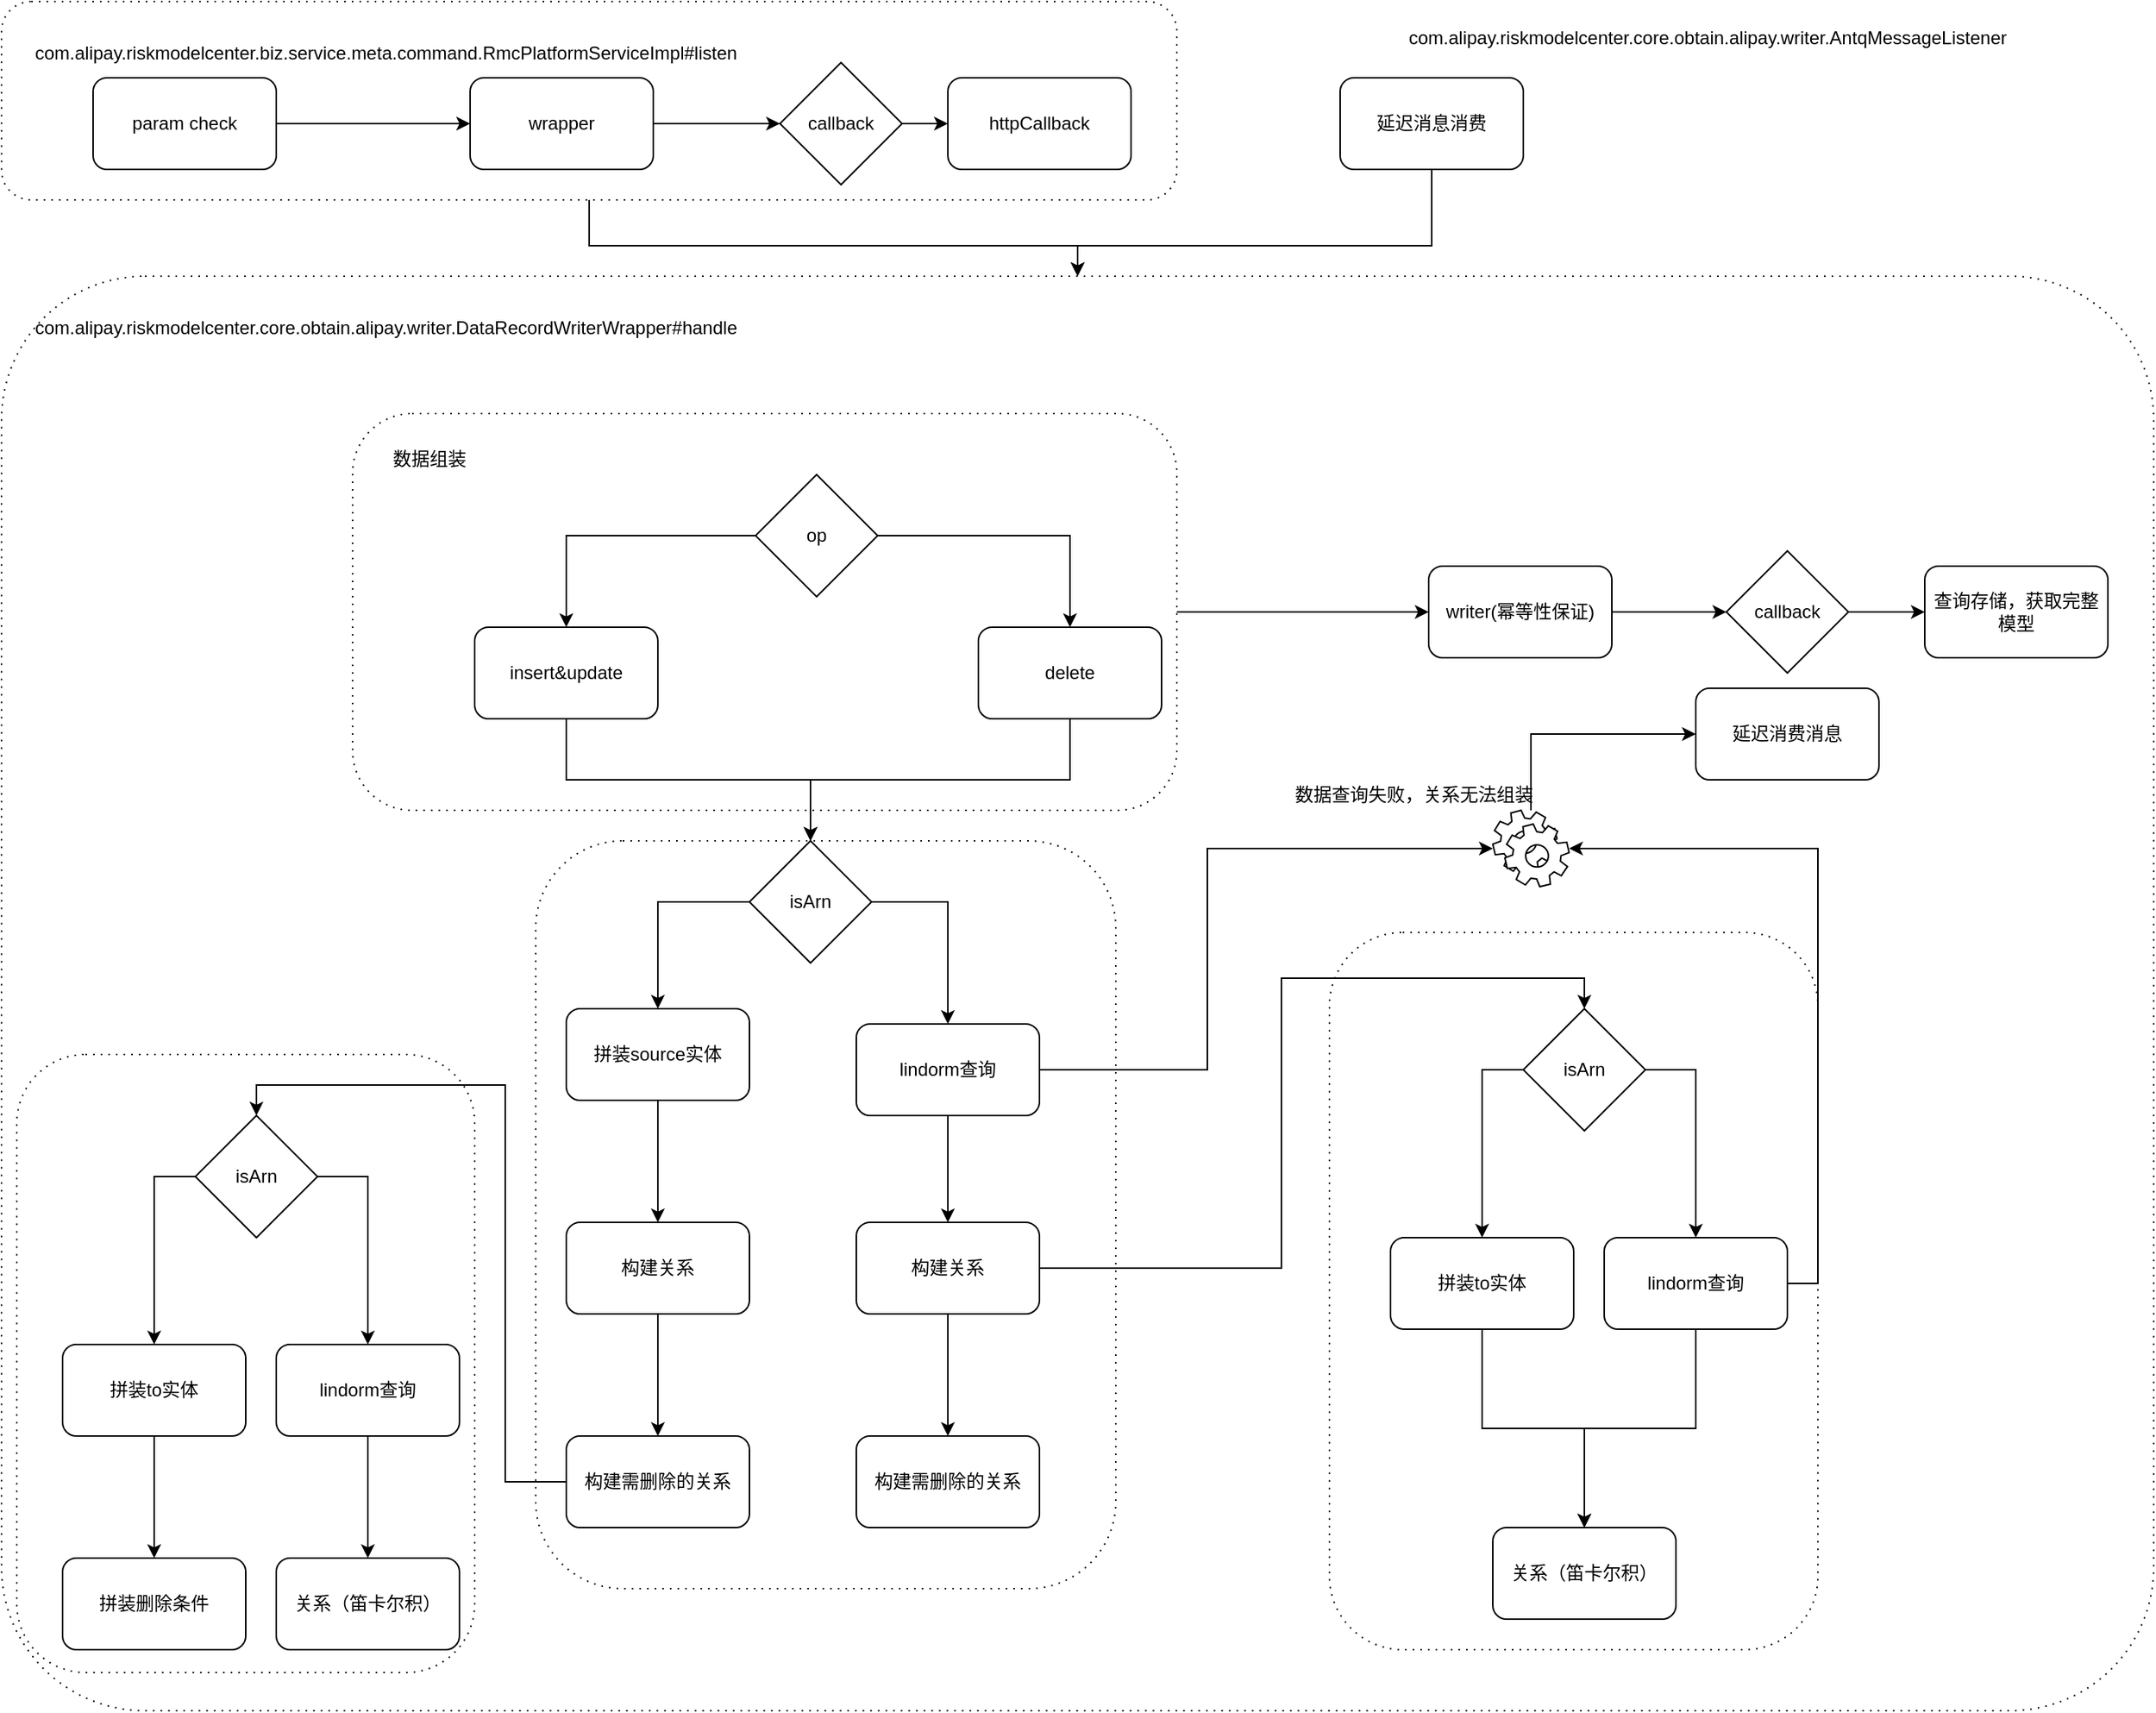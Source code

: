 <mxfile version="12.8.9" type="github">
  <diagram id="tU7GGXDOQl9qi68rUjp4" name="Page-1">
    <mxGraphModel dx="2123" dy="736" grid="1" gridSize="10" guides="1" tooltips="1" connect="1" arrows="1" fold="1" page="1" pageScale="1" pageWidth="827" pageHeight="1169" math="0" shadow="0">
      <root>
        <mxCell id="0" />
        <mxCell id="1" parent="0" />
        <mxCell id="1JGGzkMVSnnj-WmSW3Wc-69" value="" style="shape=ext;rounded=1;html=1;whiteSpace=wrap;dashed=1;dashPattern=1 4;arcSize=10;" vertex="1" parent="1">
          <mxGeometry x="-780" y="210" width="1410" height="940" as="geometry" />
        </mxCell>
        <mxCell id="1JGGzkMVSnnj-WmSW3Wc-93" value="" style="shape=ext;rounded=1;html=1;whiteSpace=wrap;dashed=1;dashPattern=1 4;" vertex="1" parent="1">
          <mxGeometry x="-770" y="720" width="300" height="405" as="geometry" />
        </mxCell>
        <mxCell id="1JGGzkMVSnnj-WmSW3Wc-94" value="" style="shape=ext;rounded=1;html=1;whiteSpace=wrap;dashed=1;dashPattern=1 4;" vertex="1" parent="1">
          <mxGeometry x="90" y="640" width="320" height="470" as="geometry" />
        </mxCell>
        <mxCell id="1JGGzkMVSnnj-WmSW3Wc-92" value="" style="shape=ext;rounded=1;html=1;whiteSpace=wrap;dashed=1;dashPattern=1 4;" vertex="1" parent="1">
          <mxGeometry x="-430" y="580" width="380" height="490" as="geometry" />
        </mxCell>
        <mxCell id="1JGGzkMVSnnj-WmSW3Wc-75" style="edgeStyle=orthogonalEdgeStyle;rounded=0;orthogonalLoop=1;jettySize=auto;html=1;exitX=1;exitY=0.5;exitDx=0;exitDy=0;entryX=0;entryY=0.5;entryDx=0;entryDy=0;" edge="1" parent="1" source="1JGGzkMVSnnj-WmSW3Wc-73" target="1JGGzkMVSnnj-WmSW3Wc-72">
          <mxGeometry relative="1" as="geometry" />
        </mxCell>
        <mxCell id="1JGGzkMVSnnj-WmSW3Wc-77" style="edgeStyle=orthogonalEdgeStyle;rounded=0;orthogonalLoop=1;jettySize=auto;html=1;entryX=0;entryY=0.5;entryDx=0;entryDy=0;" edge="1" parent="1" source="1JGGzkMVSnnj-WmSW3Wc-64" target="1JGGzkMVSnnj-WmSW3Wc-76">
          <mxGeometry relative="1" as="geometry">
            <Array as="points">
              <mxPoint x="222" y="510" />
            </Array>
          </mxGeometry>
        </mxCell>
        <mxCell id="1JGGzkMVSnnj-WmSW3Wc-73" value="" style="shape=ext;rounded=1;html=1;whiteSpace=wrap;dashed=1;dashPattern=1 4;" vertex="1" parent="1">
          <mxGeometry x="-550" y="300" width="540" height="260" as="geometry" />
        </mxCell>
        <mxCell id="1JGGzkMVSnnj-WmSW3Wc-91" style="edgeStyle=orthogonalEdgeStyle;rounded=0;orthogonalLoop=1;jettySize=auto;html=1;exitX=0.5;exitY=1;exitDx=0;exitDy=0;entryX=0.5;entryY=0;entryDx=0;entryDy=0;" edge="1" parent="1" source="1JGGzkMVSnnj-WmSW3Wc-61" target="1JGGzkMVSnnj-WmSW3Wc-69">
          <mxGeometry relative="1" as="geometry">
            <Array as="points">
              <mxPoint x="-395" y="190" />
              <mxPoint x="-75" y="190" />
            </Array>
          </mxGeometry>
        </mxCell>
        <mxCell id="1JGGzkMVSnnj-WmSW3Wc-61" value="" style="shape=ext;rounded=1;html=1;whiteSpace=wrap;dashed=1;dashPattern=1 4;" vertex="1" parent="1">
          <mxGeometry x="-780" y="30" width="770" height="130" as="geometry" />
        </mxCell>
        <mxCell id="1JGGzkMVSnnj-WmSW3Wc-6" style="edgeStyle=orthogonalEdgeStyle;rounded=0;orthogonalLoop=1;jettySize=auto;html=1;exitX=1;exitY=0.5;exitDx=0;exitDy=0;entryX=0;entryY=0.5;entryDx=0;entryDy=0;" edge="1" parent="1" source="1JGGzkMVSnnj-WmSW3Wc-1" target="1JGGzkMVSnnj-WmSW3Wc-2">
          <mxGeometry relative="1" as="geometry" />
        </mxCell>
        <mxCell id="1JGGzkMVSnnj-WmSW3Wc-1" value="param check" style="rounded=1;whiteSpace=wrap;html=1;" vertex="1" parent="1">
          <mxGeometry x="-720" y="80" width="120" height="60" as="geometry" />
        </mxCell>
        <mxCell id="1JGGzkMVSnnj-WmSW3Wc-86" value="" style="edgeStyle=orthogonalEdgeStyle;rounded=0;orthogonalLoop=1;jettySize=auto;html=1;" edge="1" parent="1" source="1JGGzkMVSnnj-WmSW3Wc-2" target="1JGGzkMVSnnj-WmSW3Wc-84">
          <mxGeometry relative="1" as="geometry" />
        </mxCell>
        <mxCell id="1JGGzkMVSnnj-WmSW3Wc-2" value="wrapper" style="rounded=1;whiteSpace=wrap;html=1;" vertex="1" parent="1">
          <mxGeometry x="-473" y="80" width="120" height="60" as="geometry" />
        </mxCell>
        <mxCell id="1JGGzkMVSnnj-WmSW3Wc-29" style="edgeStyle=orthogonalEdgeStyle;rounded=0;orthogonalLoop=1;jettySize=auto;html=1;exitX=0.5;exitY=1;exitDx=0;exitDy=0;entryX=0.5;entryY=0;entryDx=0;entryDy=0;" edge="1" parent="1" source="1JGGzkMVSnnj-WmSW3Wc-8" target="1JGGzkMVSnnj-WmSW3Wc-16">
          <mxGeometry relative="1" as="geometry" />
        </mxCell>
        <mxCell id="1JGGzkMVSnnj-WmSW3Wc-8" value="insert&amp;amp;update" style="rounded=1;whiteSpace=wrap;html=1;" vertex="1" parent="1">
          <mxGeometry x="-470" y="440" width="120" height="60" as="geometry" />
        </mxCell>
        <mxCell id="1JGGzkMVSnnj-WmSW3Wc-3" value="httpCallback" style="rounded=1;whiteSpace=wrap;html=1;" vertex="1" parent="1">
          <mxGeometry x="-160" y="80" width="120" height="60" as="geometry" />
        </mxCell>
        <mxCell id="1JGGzkMVSnnj-WmSW3Wc-13" style="edgeStyle=orthogonalEdgeStyle;rounded=0;orthogonalLoop=1;jettySize=auto;html=1;exitX=0;exitY=0.5;exitDx=0;exitDy=0;entryX=0.5;entryY=0;entryDx=0;entryDy=0;" edge="1" parent="1" source="1JGGzkMVSnnj-WmSW3Wc-10" target="1JGGzkMVSnnj-WmSW3Wc-8">
          <mxGeometry relative="1" as="geometry" />
        </mxCell>
        <mxCell id="1JGGzkMVSnnj-WmSW3Wc-14" style="edgeStyle=orthogonalEdgeStyle;rounded=0;orthogonalLoop=1;jettySize=auto;html=1;exitX=1;exitY=0.5;exitDx=0;exitDy=0;entryX=0.5;entryY=0;entryDx=0;entryDy=0;" edge="1" parent="1" source="1JGGzkMVSnnj-WmSW3Wc-10" target="1JGGzkMVSnnj-WmSW3Wc-12">
          <mxGeometry relative="1" as="geometry" />
        </mxCell>
        <mxCell id="1JGGzkMVSnnj-WmSW3Wc-10" value="op" style="rhombus;whiteSpace=wrap;html=1;" vertex="1" parent="1">
          <mxGeometry x="-286" y="340" width="80" height="80" as="geometry" />
        </mxCell>
        <mxCell id="1JGGzkMVSnnj-WmSW3Wc-32" style="edgeStyle=orthogonalEdgeStyle;rounded=0;orthogonalLoop=1;jettySize=auto;html=1;exitX=0.5;exitY=1;exitDx=0;exitDy=0;entryX=0.5;entryY=0;entryDx=0;entryDy=0;" edge="1" parent="1" source="1JGGzkMVSnnj-WmSW3Wc-12" target="1JGGzkMVSnnj-WmSW3Wc-16">
          <mxGeometry relative="1" as="geometry" />
        </mxCell>
        <mxCell id="1JGGzkMVSnnj-WmSW3Wc-12" value="delete" style="rounded=1;whiteSpace=wrap;html=1;" vertex="1" parent="1">
          <mxGeometry x="-140" y="440" width="120" height="60" as="geometry" />
        </mxCell>
        <mxCell id="1JGGzkMVSnnj-WmSW3Wc-17" style="edgeStyle=orthogonalEdgeStyle;rounded=0;orthogonalLoop=1;jettySize=auto;html=1;exitX=0;exitY=0.5;exitDx=0;exitDy=0;" edge="1" parent="1" source="1JGGzkMVSnnj-WmSW3Wc-16" target="1JGGzkMVSnnj-WmSW3Wc-18">
          <mxGeometry relative="1" as="geometry">
            <mxPoint x="-420" y="780" as="targetPoint" />
          </mxGeometry>
        </mxCell>
        <mxCell id="1JGGzkMVSnnj-WmSW3Wc-20" style="edgeStyle=orthogonalEdgeStyle;rounded=0;orthogonalLoop=1;jettySize=auto;html=1;exitX=1;exitY=0.5;exitDx=0;exitDy=0;entryX=0.5;entryY=0;entryDx=0;entryDy=0;" edge="1" parent="1" source="1JGGzkMVSnnj-WmSW3Wc-16" target="1JGGzkMVSnnj-WmSW3Wc-36">
          <mxGeometry relative="1" as="geometry">
            <mxPoint x="-160" y="720" as="targetPoint" />
          </mxGeometry>
        </mxCell>
        <mxCell id="1JGGzkMVSnnj-WmSW3Wc-16" value="isArn" style="rhombus;whiteSpace=wrap;html=1;" vertex="1" parent="1">
          <mxGeometry x="-290" y="580" width="80" height="80" as="geometry" />
        </mxCell>
        <mxCell id="1JGGzkMVSnnj-WmSW3Wc-22" value="" style="edgeStyle=orthogonalEdgeStyle;rounded=0;orthogonalLoop=1;jettySize=auto;html=1;" edge="1" parent="1" source="1JGGzkMVSnnj-WmSW3Wc-18" target="1JGGzkMVSnnj-WmSW3Wc-21">
          <mxGeometry relative="1" as="geometry" />
        </mxCell>
        <mxCell id="1JGGzkMVSnnj-WmSW3Wc-18" value="拼装source实体" style="rounded=1;whiteSpace=wrap;html=1;" vertex="1" parent="1">
          <mxGeometry x="-410" y="690" width="120" height="60" as="geometry" />
        </mxCell>
        <mxCell id="1JGGzkMVSnnj-WmSW3Wc-24" value="" style="edgeStyle=orthogonalEdgeStyle;rounded=0;orthogonalLoop=1;jettySize=auto;html=1;" edge="1" parent="1" source="1JGGzkMVSnnj-WmSW3Wc-21" target="1JGGzkMVSnnj-WmSW3Wc-23">
          <mxGeometry relative="1" as="geometry" />
        </mxCell>
        <mxCell id="1JGGzkMVSnnj-WmSW3Wc-21" value="构建关系" style="rounded=1;whiteSpace=wrap;html=1;" vertex="1" parent="1">
          <mxGeometry x="-410" y="830" width="120" height="60" as="geometry" />
        </mxCell>
        <mxCell id="1JGGzkMVSnnj-WmSW3Wc-53" style="edgeStyle=orthogonalEdgeStyle;rounded=0;orthogonalLoop=1;jettySize=auto;html=1;exitX=0;exitY=0.5;exitDx=0;exitDy=0;entryX=0.5;entryY=0;entryDx=0;entryDy=0;" edge="1" parent="1" source="1JGGzkMVSnnj-WmSW3Wc-23" target="1JGGzkMVSnnj-WmSW3Wc-47">
          <mxGeometry relative="1" as="geometry">
            <Array as="points">
              <mxPoint x="-450" y="1000" />
              <mxPoint x="-450" y="740" />
              <mxPoint x="-613" y="740" />
            </Array>
          </mxGeometry>
        </mxCell>
        <mxCell id="1JGGzkMVSnnj-WmSW3Wc-23" value="构建需删除的关系" style="rounded=1;whiteSpace=wrap;html=1;" vertex="1" parent="1">
          <mxGeometry x="-410" y="970" width="120" height="60" as="geometry" />
        </mxCell>
        <mxCell id="1JGGzkMVSnnj-WmSW3Wc-28" value="" style="edgeStyle=orthogonalEdgeStyle;rounded=0;orthogonalLoop=1;jettySize=auto;html=1;" edge="1" parent="1" source="1JGGzkMVSnnj-WmSW3Wc-25" target="1JGGzkMVSnnj-WmSW3Wc-27">
          <mxGeometry relative="1" as="geometry" />
        </mxCell>
        <mxCell id="1JGGzkMVSnnj-WmSW3Wc-33" style="edgeStyle=orthogonalEdgeStyle;rounded=0;orthogonalLoop=1;jettySize=auto;html=1;exitX=1;exitY=0.5;exitDx=0;exitDy=0;entryX=0.5;entryY=0;entryDx=0;entryDy=0;" edge="1" parent="1" source="1JGGzkMVSnnj-WmSW3Wc-25" target="1JGGzkMVSnnj-WmSW3Wc-35">
          <mxGeometry relative="1" as="geometry">
            <mxPoint x="47" y="760" as="targetPoint" />
          </mxGeometry>
        </mxCell>
        <mxCell id="1JGGzkMVSnnj-WmSW3Wc-25" value="构建关系" style="rounded=1;whiteSpace=wrap;html=1;" vertex="1" parent="1">
          <mxGeometry x="-220" y="830" width="120" height="60" as="geometry" />
        </mxCell>
        <mxCell id="1JGGzkMVSnnj-WmSW3Wc-27" value="构建需删除的关系" style="rounded=1;whiteSpace=wrap;html=1;" vertex="1" parent="1">
          <mxGeometry x="-220" y="970" width="120" height="60" as="geometry" />
        </mxCell>
        <mxCell id="1JGGzkMVSnnj-WmSW3Wc-38" style="edgeStyle=orthogonalEdgeStyle;rounded=0;orthogonalLoop=1;jettySize=auto;html=1;exitX=0;exitY=0.5;exitDx=0;exitDy=0;entryX=0.5;entryY=0;entryDx=0;entryDy=0;" edge="1" parent="1" source="1JGGzkMVSnnj-WmSW3Wc-35" target="1JGGzkMVSnnj-WmSW3Wc-39">
          <mxGeometry relative="1" as="geometry">
            <mxPoint x="190" y="840" as="targetPoint" />
          </mxGeometry>
        </mxCell>
        <mxCell id="1JGGzkMVSnnj-WmSW3Wc-41" style="edgeStyle=orthogonalEdgeStyle;rounded=0;orthogonalLoop=1;jettySize=auto;html=1;exitX=1;exitY=0.5;exitDx=0;exitDy=0;entryX=0.5;entryY=0;entryDx=0;entryDy=0;" edge="1" parent="1" source="1JGGzkMVSnnj-WmSW3Wc-35" target="1JGGzkMVSnnj-WmSW3Wc-40">
          <mxGeometry relative="1" as="geometry" />
        </mxCell>
        <mxCell id="1JGGzkMVSnnj-WmSW3Wc-35" value="isArn" style="rhombus;whiteSpace=wrap;html=1;" vertex="1" parent="1">
          <mxGeometry x="217" y="690" width="80" height="80" as="geometry" />
        </mxCell>
        <mxCell id="1JGGzkMVSnnj-WmSW3Wc-37" style="edgeStyle=orthogonalEdgeStyle;rounded=0;orthogonalLoop=1;jettySize=auto;html=1;exitX=0.5;exitY=1;exitDx=0;exitDy=0;entryX=0.5;entryY=0;entryDx=0;entryDy=0;" edge="1" parent="1" source="1JGGzkMVSnnj-WmSW3Wc-36" target="1JGGzkMVSnnj-WmSW3Wc-25">
          <mxGeometry relative="1" as="geometry" />
        </mxCell>
        <mxCell id="1JGGzkMVSnnj-WmSW3Wc-65" style="edgeStyle=orthogonalEdgeStyle;rounded=0;orthogonalLoop=1;jettySize=auto;html=1;exitX=1;exitY=0.5;exitDx=0;exitDy=0;" edge="1" parent="1" source="1JGGzkMVSnnj-WmSW3Wc-36" target="1JGGzkMVSnnj-WmSW3Wc-64">
          <mxGeometry relative="1" as="geometry">
            <Array as="points">
              <mxPoint x="10" y="730" />
              <mxPoint x="10" y="585" />
            </Array>
          </mxGeometry>
        </mxCell>
        <mxCell id="1JGGzkMVSnnj-WmSW3Wc-36" value="lindorm查询" style="rounded=1;whiteSpace=wrap;html=1;" vertex="1" parent="1">
          <mxGeometry x="-220" y="700" width="120" height="60" as="geometry" />
        </mxCell>
        <mxCell id="1JGGzkMVSnnj-WmSW3Wc-43" value="" style="edgeStyle=orthogonalEdgeStyle;rounded=0;orthogonalLoop=1;jettySize=auto;html=1;" edge="1" parent="1" source="1JGGzkMVSnnj-WmSW3Wc-39" target="1JGGzkMVSnnj-WmSW3Wc-42">
          <mxGeometry relative="1" as="geometry" />
        </mxCell>
        <mxCell id="1JGGzkMVSnnj-WmSW3Wc-39" value="拼装to实体" style="rounded=1;whiteSpace=wrap;html=1;" vertex="1" parent="1">
          <mxGeometry x="130" y="840" width="120" height="60" as="geometry" />
        </mxCell>
        <mxCell id="1JGGzkMVSnnj-WmSW3Wc-42" value="关系（笛卡尔积）" style="rounded=1;whiteSpace=wrap;html=1;" vertex="1" parent="1">
          <mxGeometry x="197" y="1030" width="120" height="60" as="geometry" />
        </mxCell>
        <mxCell id="1JGGzkMVSnnj-WmSW3Wc-44" style="edgeStyle=orthogonalEdgeStyle;rounded=0;orthogonalLoop=1;jettySize=auto;html=1;exitX=0.5;exitY=1;exitDx=0;exitDy=0;entryX=0.5;entryY=0;entryDx=0;entryDy=0;" edge="1" parent="1" source="1JGGzkMVSnnj-WmSW3Wc-40" target="1JGGzkMVSnnj-WmSW3Wc-42">
          <mxGeometry relative="1" as="geometry" />
        </mxCell>
        <mxCell id="1JGGzkMVSnnj-WmSW3Wc-66" style="edgeStyle=orthogonalEdgeStyle;rounded=0;orthogonalLoop=1;jettySize=auto;html=1;exitX=1;exitY=0.5;exitDx=0;exitDy=0;" edge="1" parent="1" source="1JGGzkMVSnnj-WmSW3Wc-40" target="1JGGzkMVSnnj-WmSW3Wc-64">
          <mxGeometry relative="1" as="geometry">
            <Array as="points">
              <mxPoint x="410" y="870" />
              <mxPoint x="410" y="585" />
            </Array>
          </mxGeometry>
        </mxCell>
        <mxCell id="1JGGzkMVSnnj-WmSW3Wc-40" value="lindorm查询" style="rounded=1;whiteSpace=wrap;html=1;" vertex="1" parent="1">
          <mxGeometry x="270" y="840" width="120" height="60" as="geometry" />
        </mxCell>
        <mxCell id="1JGGzkMVSnnj-WmSW3Wc-45" style="edgeStyle=orthogonalEdgeStyle;rounded=0;orthogonalLoop=1;jettySize=auto;html=1;exitX=0;exitY=0.5;exitDx=0;exitDy=0;entryX=0.5;entryY=0;entryDx=0;entryDy=0;" edge="1" parent="1" source="1JGGzkMVSnnj-WmSW3Wc-47" target="1JGGzkMVSnnj-WmSW3Wc-49">
          <mxGeometry relative="1" as="geometry">
            <mxPoint x="-680" y="910" as="targetPoint" />
          </mxGeometry>
        </mxCell>
        <mxCell id="1JGGzkMVSnnj-WmSW3Wc-46" style="edgeStyle=orthogonalEdgeStyle;rounded=0;orthogonalLoop=1;jettySize=auto;html=1;exitX=1;exitY=0.5;exitDx=0;exitDy=0;entryX=0.5;entryY=0;entryDx=0;entryDy=0;" edge="1" parent="1" source="1JGGzkMVSnnj-WmSW3Wc-47" target="1JGGzkMVSnnj-WmSW3Wc-52">
          <mxGeometry relative="1" as="geometry" />
        </mxCell>
        <mxCell id="1JGGzkMVSnnj-WmSW3Wc-47" value="isArn" style="rhombus;whiteSpace=wrap;html=1;" vertex="1" parent="1">
          <mxGeometry x="-653" y="760" width="80" height="80" as="geometry" />
        </mxCell>
        <mxCell id="1JGGzkMVSnnj-WmSW3Wc-55" value="" style="edgeStyle=orthogonalEdgeStyle;rounded=0;orthogonalLoop=1;jettySize=auto;html=1;" edge="1" parent="1" source="1JGGzkMVSnnj-WmSW3Wc-49" target="1JGGzkMVSnnj-WmSW3Wc-54">
          <mxGeometry relative="1" as="geometry" />
        </mxCell>
        <mxCell id="1JGGzkMVSnnj-WmSW3Wc-49" value="拼装to实体" style="rounded=1;whiteSpace=wrap;html=1;" vertex="1" parent="1">
          <mxGeometry x="-740" y="910" width="120" height="60" as="geometry" />
        </mxCell>
        <mxCell id="1JGGzkMVSnnj-WmSW3Wc-54" value="拼装删除条件" style="rounded=1;whiteSpace=wrap;html=1;" vertex="1" parent="1">
          <mxGeometry x="-740" y="1050" width="120" height="60" as="geometry" />
        </mxCell>
        <mxCell id="1JGGzkMVSnnj-WmSW3Wc-50" value="关系（笛卡尔积）" style="rounded=1;whiteSpace=wrap;html=1;" vertex="1" parent="1">
          <mxGeometry x="-600" y="1050" width="120" height="60" as="geometry" />
        </mxCell>
        <mxCell id="1JGGzkMVSnnj-WmSW3Wc-51" style="edgeStyle=orthogonalEdgeStyle;rounded=0;orthogonalLoop=1;jettySize=auto;html=1;exitX=0.5;exitY=1;exitDx=0;exitDy=0;entryX=0.5;entryY=0;entryDx=0;entryDy=0;" edge="1" parent="1" source="1JGGzkMVSnnj-WmSW3Wc-52" target="1JGGzkMVSnnj-WmSW3Wc-50">
          <mxGeometry relative="1" as="geometry" />
        </mxCell>
        <mxCell id="1JGGzkMVSnnj-WmSW3Wc-52" value="lindorm查询" style="rounded=1;whiteSpace=wrap;html=1;" vertex="1" parent="1">
          <mxGeometry x="-600" y="910" width="120" height="60" as="geometry" />
        </mxCell>
        <mxCell id="1JGGzkMVSnnj-WmSW3Wc-64" value="" style="shape=mxgraph.bpmn.service_task;html=1;outlineConnect=0;" vertex="1" parent="1">
          <mxGeometry x="197" y="560" width="50" height="50" as="geometry" />
        </mxCell>
        <mxCell id="1JGGzkMVSnnj-WmSW3Wc-67" value="数据查询失败，关系无法组装" style="text;html=1;align=center;verticalAlign=middle;resizable=0;points=[];autosize=1;" vertex="1" parent="1">
          <mxGeometry x="60" y="540" width="170" height="20" as="geometry" />
        </mxCell>
        <mxCell id="1JGGzkMVSnnj-WmSW3Wc-68" value="com.alipay.riskmodelcenter.biz.service.meta.command.RmcPlatformServiceImpl#listen" style="text;html=1;" vertex="1" parent="1">
          <mxGeometry x="-760" y="50" width="490" height="30" as="geometry" />
        </mxCell>
        <mxCell id="1JGGzkMVSnnj-WmSW3Wc-70" value="com.alipay.riskmodelcenter.core.obtain.alipay.writer.DataRecordWriterWrapper#handle" style="text;html=1;" vertex="1" parent="1">
          <mxGeometry x="-760" y="230" width="490" height="30" as="geometry" />
        </mxCell>
        <mxCell id="1JGGzkMVSnnj-WmSW3Wc-79" value="" style="edgeStyle=orthogonalEdgeStyle;rounded=0;orthogonalLoop=1;jettySize=auto;html=1;entryX=0;entryY=0.5;entryDx=0;entryDy=0;" edge="1" parent="1" source="1JGGzkMVSnnj-WmSW3Wc-72" target="1JGGzkMVSnnj-WmSW3Wc-80">
          <mxGeometry relative="1" as="geometry">
            <mxPoint x="355" y="430" as="targetPoint" />
          </mxGeometry>
        </mxCell>
        <mxCell id="1JGGzkMVSnnj-WmSW3Wc-72" value="writer(幂等性保证)" style="rounded=1;whiteSpace=wrap;html=1;" vertex="1" parent="1">
          <mxGeometry x="155" y="400" width="120" height="60" as="geometry" />
        </mxCell>
        <mxCell id="1JGGzkMVSnnj-WmSW3Wc-74" value="数据组装" style="text;html=1;align=center;verticalAlign=middle;resizable=0;points=[];autosize=1;" vertex="1" parent="1">
          <mxGeometry x="-530" y="320" width="60" height="20" as="geometry" />
        </mxCell>
        <mxCell id="1JGGzkMVSnnj-WmSW3Wc-76" value="延迟消费消息" style="rounded=1;whiteSpace=wrap;html=1;" vertex="1" parent="1">
          <mxGeometry x="330" y="480" width="120" height="60" as="geometry" />
        </mxCell>
        <mxCell id="1JGGzkMVSnnj-WmSW3Wc-82" value="" style="edgeStyle=orthogonalEdgeStyle;rounded=0;orthogonalLoop=1;jettySize=auto;html=1;entryX=0;entryY=0.5;entryDx=0;entryDy=0;" edge="1" parent="1" source="1JGGzkMVSnnj-WmSW3Wc-80" target="1JGGzkMVSnnj-WmSW3Wc-83">
          <mxGeometry relative="1" as="geometry">
            <mxPoint x="510" y="430" as="targetPoint" />
          </mxGeometry>
        </mxCell>
        <mxCell id="1JGGzkMVSnnj-WmSW3Wc-80" value="callback" style="rhombus;whiteSpace=wrap;html=1;" vertex="1" parent="1">
          <mxGeometry x="350" y="390" width="80" height="80" as="geometry" />
        </mxCell>
        <mxCell id="1JGGzkMVSnnj-WmSW3Wc-83" value="查询存储，获取完整模型" style="rounded=1;whiteSpace=wrap;html=1;" vertex="1" parent="1">
          <mxGeometry x="480" y="400" width="120" height="60" as="geometry" />
        </mxCell>
        <mxCell id="1JGGzkMVSnnj-WmSW3Wc-87" value="" style="edgeStyle=orthogonalEdgeStyle;rounded=0;orthogonalLoop=1;jettySize=auto;html=1;" edge="1" parent="1" source="1JGGzkMVSnnj-WmSW3Wc-84" target="1JGGzkMVSnnj-WmSW3Wc-3">
          <mxGeometry relative="1" as="geometry" />
        </mxCell>
        <mxCell id="1JGGzkMVSnnj-WmSW3Wc-84" value="callback" style="rhombus;whiteSpace=wrap;html=1;" vertex="1" parent="1">
          <mxGeometry x="-270" y="70" width="80" height="80" as="geometry" />
        </mxCell>
        <mxCell id="1JGGzkMVSnnj-WmSW3Wc-88" value="com.alipay.riskmodelcenter.core.obtain.alipay.writer.AntqMessageListener" style="text;html=1;" vertex="1" parent="1">
          <mxGeometry x="140" y="40" width="420" height="30" as="geometry" />
        </mxCell>
        <mxCell id="1JGGzkMVSnnj-WmSW3Wc-90" style="edgeStyle=orthogonalEdgeStyle;rounded=0;orthogonalLoop=1;jettySize=auto;html=1;exitX=0.5;exitY=1;exitDx=0;exitDy=0;entryX=0.5;entryY=0;entryDx=0;entryDy=0;" edge="1" parent="1" source="1JGGzkMVSnnj-WmSW3Wc-89" target="1JGGzkMVSnnj-WmSW3Wc-69">
          <mxGeometry relative="1" as="geometry">
            <Array as="points">
              <mxPoint x="157" y="190" />
              <mxPoint x="-75" y="190" />
            </Array>
          </mxGeometry>
        </mxCell>
        <mxCell id="1JGGzkMVSnnj-WmSW3Wc-89" value="延迟消息消费" style="rounded=1;whiteSpace=wrap;html=1;" vertex="1" parent="1">
          <mxGeometry x="97" y="80" width="120" height="60" as="geometry" />
        </mxCell>
      </root>
    </mxGraphModel>
  </diagram>
</mxfile>

